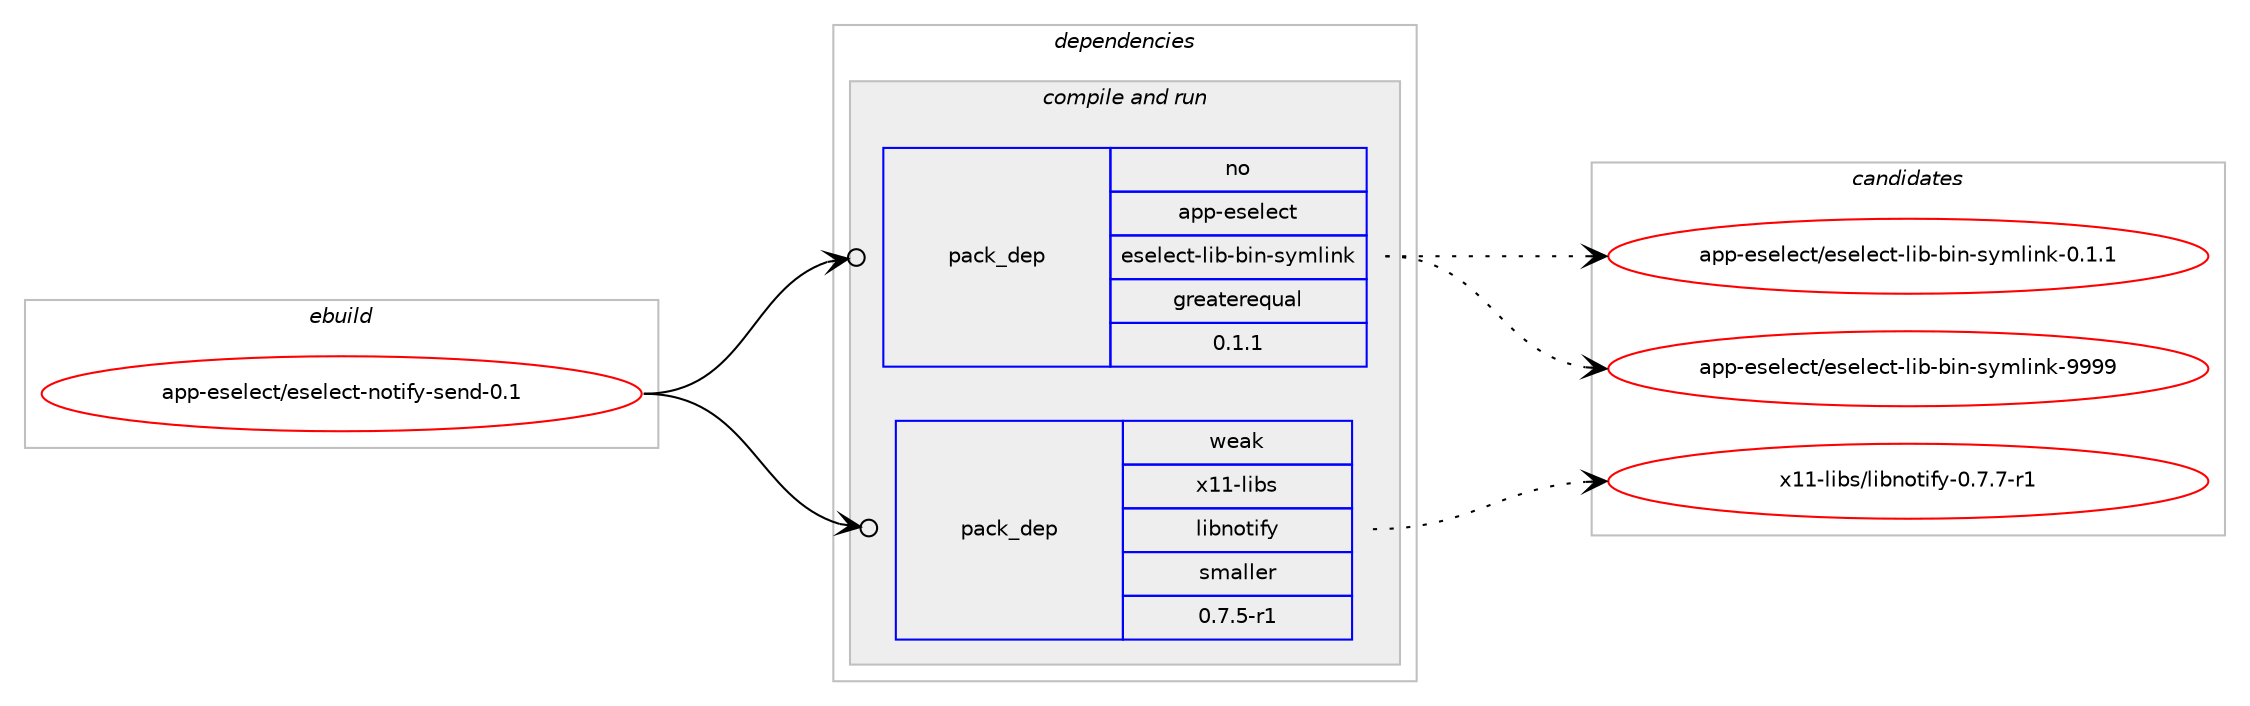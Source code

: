 digraph prolog {

# *************
# Graph options
# *************

newrank=true;
concentrate=true;
compound=true;
graph [rankdir=LR,fontname=Helvetica,fontsize=10,ranksep=1.5];#, ranksep=2.5, nodesep=0.2];
edge  [arrowhead=vee];
node  [fontname=Helvetica,fontsize=10];

# **********
# The ebuild
# **********

subgraph cluster_leftcol {
color=gray;
rank=same;
label=<<i>ebuild</i>>;
id [label="app-eselect/eselect-notify-send-0.1", color=red, width=4, href="../app-eselect/eselect-notify-send-0.1.svg"];
}

# ****************
# The dependencies
# ****************

subgraph cluster_midcol {
color=gray;
label=<<i>dependencies</i>>;
subgraph cluster_compile {
fillcolor="#eeeeee";
style=filled;
label=<<i>compile</i>>;
}
subgraph cluster_compileandrun {
fillcolor="#eeeeee";
style=filled;
label=<<i>compile and run</i>>;
subgraph pack921226 {
dependency1293611 [label=<<TABLE BORDER="0" CELLBORDER="1" CELLSPACING="0" CELLPADDING="4" WIDTH="220"><TR><TD ROWSPAN="6" CELLPADDING="30">pack_dep</TD></TR><TR><TD WIDTH="110">no</TD></TR><TR><TD>app-eselect</TD></TR><TR><TD>eselect-lib-bin-symlink</TD></TR><TR><TD>greaterequal</TD></TR><TR><TD>0.1.1</TD></TR></TABLE>>, shape=none, color=blue];
}
id:e -> dependency1293611:w [weight=20,style="solid",arrowhead="odotvee"];
subgraph pack921227 {
dependency1293612 [label=<<TABLE BORDER="0" CELLBORDER="1" CELLSPACING="0" CELLPADDING="4" WIDTH="220"><TR><TD ROWSPAN="6" CELLPADDING="30">pack_dep</TD></TR><TR><TD WIDTH="110">weak</TD></TR><TR><TD>x11-libs</TD></TR><TR><TD>libnotify</TD></TR><TR><TD>smaller</TD></TR><TR><TD>0.7.5-r1</TD></TR></TABLE>>, shape=none, color=blue];
}
id:e -> dependency1293612:w [weight=20,style="solid",arrowhead="odotvee"];
}
subgraph cluster_run {
fillcolor="#eeeeee";
style=filled;
label=<<i>run</i>>;
}
}

# **************
# The candidates
# **************

subgraph cluster_choices {
rank=same;
color=gray;
label=<<i>candidates</i>>;

subgraph choice921226 {
color=black;
nodesep=1;
choice97112112451011151011081019911647101115101108101991164510810598459810511045115121109108105110107454846494649 [label="app-eselect/eselect-lib-bin-symlink-0.1.1", color=red, width=4,href="../app-eselect/eselect-lib-bin-symlink-0.1.1.svg"];
choice971121124510111510110810199116471011151011081019911645108105984598105110451151211091081051101074557575757 [label="app-eselect/eselect-lib-bin-symlink-9999", color=red, width=4,href="../app-eselect/eselect-lib-bin-symlink-9999.svg"];
dependency1293611:e -> choice97112112451011151011081019911647101115101108101991164510810598459810511045115121109108105110107454846494649:w [style=dotted,weight="100"];
dependency1293611:e -> choice971121124510111510110810199116471011151011081019911645108105984598105110451151211091081051101074557575757:w [style=dotted,weight="100"];
}
subgraph choice921227 {
color=black;
nodesep=1;
choice1204949451081059811547108105981101111161051021214548465546554511449 [label="x11-libs/libnotify-0.7.7-r1", color=red, width=4,href="../x11-libs/libnotify-0.7.7-r1.svg"];
dependency1293612:e -> choice1204949451081059811547108105981101111161051021214548465546554511449:w [style=dotted,weight="100"];
}
}

}
